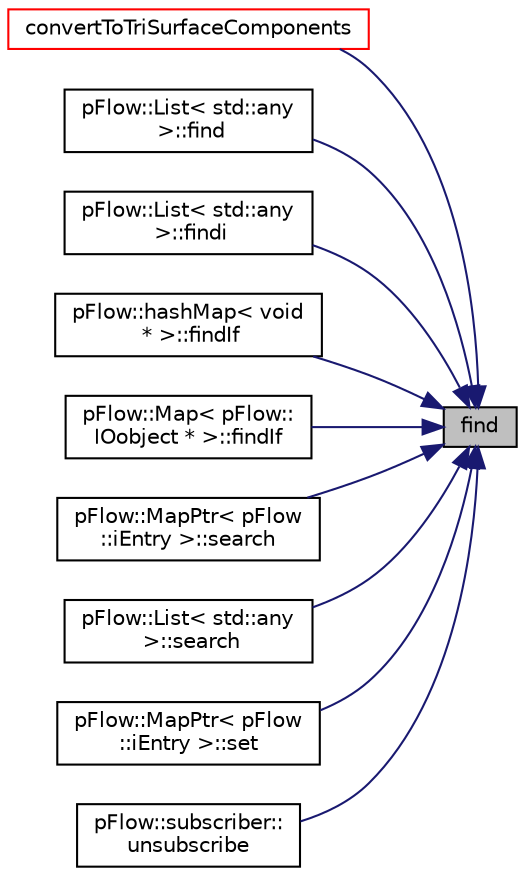 digraph "find"
{
 // LATEX_PDF_SIZE
  edge [fontname="Helvetica",fontsize="10",labelfontname="Helvetica",labelfontsize="10"];
  node [fontname="Helvetica",fontsize="10",shape=record];
  rankdir="RL";
  Node1 [label="find",height=0.2,width=0.4,color="black", fillcolor="grey75", style="filled", fontcolor="black",tooltip=" "];
  Node1 -> Node2 [dir="back",color="midnightblue",fontsize="10",style="solid",fontname="Helvetica"];
  Node2 [label="convertToTriSurfaceComponents",height=0.2,width=0.4,color="red", fillcolor="white", style="filled",URL="$namespacepFlow.html#afac8884995f33a14312960a0de0be66c",tooltip=" "];
  Node1 -> Node4 [dir="back",color="midnightblue",fontsize="10",style="solid",fontname="Helvetica"];
  Node4 [label="pFlow::List\< std::any\l \>::find",height=0.2,width=0.4,color="black", fillcolor="white", style="filled",URL="$classpFlow_1_1List.html#aa9c405f7187b15f0873f7bc5d885000e",tooltip=" "];
  Node1 -> Node5 [dir="back",color="midnightblue",fontsize="10",style="solid",fontname="Helvetica"];
  Node5 [label="pFlow::List\< std::any\l \>::findi",height=0.2,width=0.4,color="black", fillcolor="white", style="filled",URL="$classpFlow_1_1List.html#a91cf71be86cd63ae62fc59b12c16da9d",tooltip=" "];
  Node1 -> Node6 [dir="back",color="midnightblue",fontsize="10",style="solid",fontname="Helvetica"];
  Node6 [label="pFlow::hashMap\< void\l * \>::findIf",height=0.2,width=0.4,color="black", fillcolor="white", style="filled",URL="$classpFlow_1_1hashMap.html#a0dd1151e9b36cecaac0608be87cecf52",tooltip=" "];
  Node1 -> Node7 [dir="back",color="midnightblue",fontsize="10",style="solid",fontname="Helvetica"];
  Node7 [label="pFlow::Map\< pFlow::\lIOobject * \>::findIf",height=0.2,width=0.4,color="black", fillcolor="white", style="filled",URL="$classpFlow_1_1Map.html#af9b26557b36e079e672320cef264b7a3",tooltip=" "];
  Node1 -> Node8 [dir="back",color="midnightblue",fontsize="10",style="solid",fontname="Helvetica"];
  Node8 [label="pFlow::MapPtr\< pFlow\l::iEntry \>::search",height=0.2,width=0.4,color="black", fillcolor="white", style="filled",URL="$classpFlow_1_1MapPtr.html#a40819b514a7a94b605efc48b79d18a94",tooltip=" "];
  Node1 -> Node9 [dir="back",color="midnightblue",fontsize="10",style="solid",fontname="Helvetica"];
  Node9 [label="pFlow::List\< std::any\l \>::search",height=0.2,width=0.4,color="black", fillcolor="white", style="filled",URL="$classpFlow_1_1List.html#a20c90ecc2a6af0560b688b30c6ca89ea",tooltip=" "];
  Node1 -> Node10 [dir="back",color="midnightblue",fontsize="10",style="solid",fontname="Helvetica"];
  Node10 [label="pFlow::MapPtr\< pFlow\l::iEntry \>::set",height=0.2,width=0.4,color="black", fillcolor="white", style="filled",URL="$classpFlow_1_1MapPtr.html#acca3f5fc076f7421737dad427fd54a2e",tooltip=" "];
  Node1 -> Node11 [dir="back",color="midnightblue",fontsize="10",style="solid",fontname="Helvetica"];
  Node11 [label="pFlow::subscriber::\lunsubscribe",height=0.2,width=0.4,color="black", fillcolor="white", style="filled",URL="$classpFlow_1_1subscriber.html#a0fe50c2b13b7149fef156a90be43479c",tooltip=" "];
}
